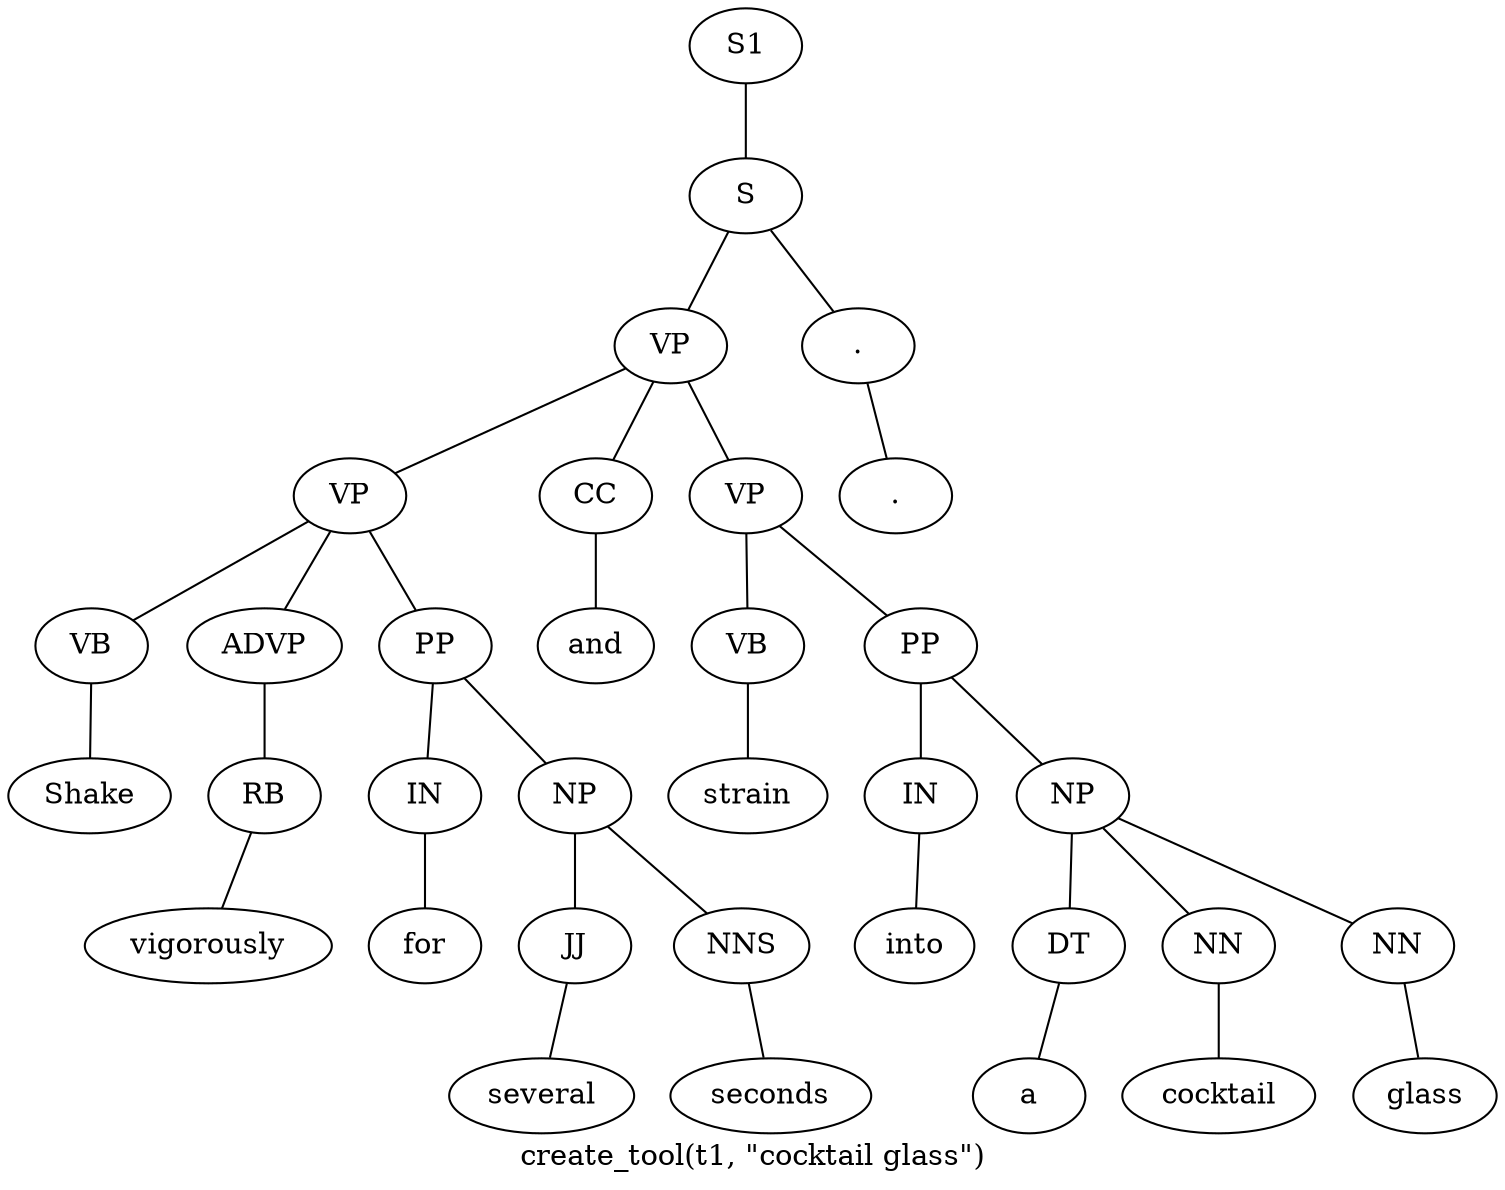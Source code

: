 graph SyntaxGraph {
	label = "create_tool(t1, \"cocktail glass\")";
	Node0 [label="S1"];
	Node1 [label="S"];
	Node2 [label="VP"];
	Node3 [label="VP"];
	Node4 [label="VB"];
	Node5 [label="Shake"];
	Node6 [label="ADVP"];
	Node7 [label="RB"];
	Node8 [label="vigorously"];
	Node9 [label="PP"];
	Node10 [label="IN"];
	Node11 [label="for"];
	Node12 [label="NP"];
	Node13 [label="JJ"];
	Node14 [label="several"];
	Node15 [label="NNS"];
	Node16 [label="seconds"];
	Node17 [label="CC"];
	Node18 [label="and"];
	Node19 [label="VP"];
	Node20 [label="VB"];
	Node21 [label="strain"];
	Node22 [label="PP"];
	Node23 [label="IN"];
	Node24 [label="into"];
	Node25 [label="NP"];
	Node26 [label="DT"];
	Node27 [label="a"];
	Node28 [label="NN"];
	Node29 [label="cocktail"];
	Node30 [label="NN"];
	Node31 [label="glass"];
	Node32 [label="."];
	Node33 [label="."];

	Node0 -- Node1;
	Node1 -- Node2;
	Node1 -- Node32;
	Node2 -- Node3;
	Node2 -- Node17;
	Node2 -- Node19;
	Node3 -- Node4;
	Node3 -- Node6;
	Node3 -- Node9;
	Node4 -- Node5;
	Node6 -- Node7;
	Node7 -- Node8;
	Node9 -- Node10;
	Node9 -- Node12;
	Node10 -- Node11;
	Node12 -- Node13;
	Node12 -- Node15;
	Node13 -- Node14;
	Node15 -- Node16;
	Node17 -- Node18;
	Node19 -- Node20;
	Node19 -- Node22;
	Node20 -- Node21;
	Node22 -- Node23;
	Node22 -- Node25;
	Node23 -- Node24;
	Node25 -- Node26;
	Node25 -- Node28;
	Node25 -- Node30;
	Node26 -- Node27;
	Node28 -- Node29;
	Node30 -- Node31;
	Node32 -- Node33;
}